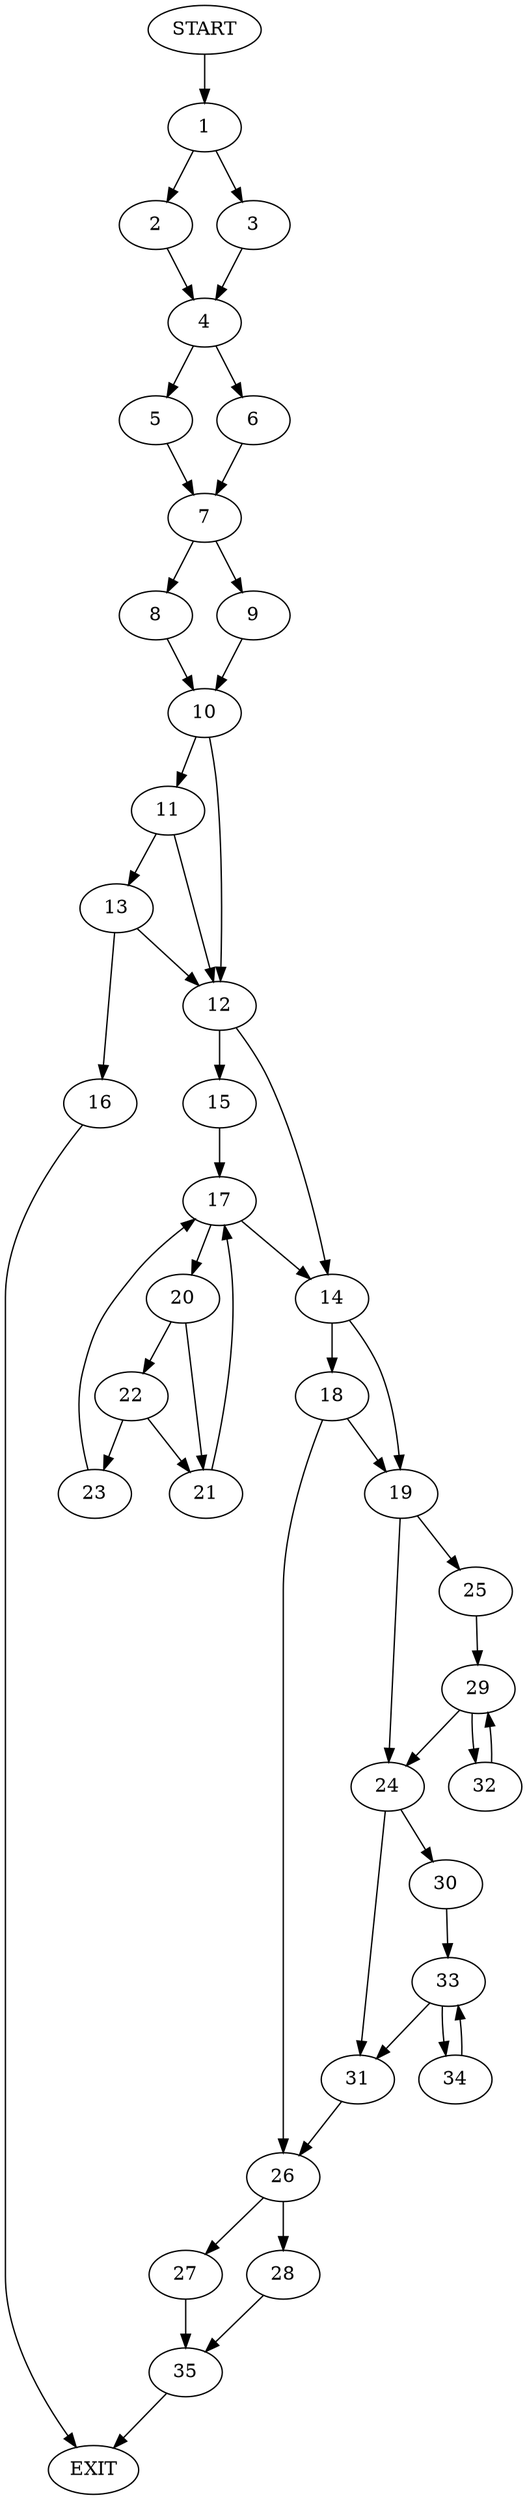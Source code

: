 digraph {
0 [label="START"]
36 [label="EXIT"]
0 -> 1
1 -> 2
1 -> 3
3 -> 4
2 -> 4
4 -> 5
4 -> 6
6 -> 7
5 -> 7
7 -> 8
7 -> 9
8 -> 10
9 -> 10
10 -> 11
10 -> 12
11 -> 12
11 -> 13
12 -> 14
12 -> 15
13 -> 12
13 -> 16
16 -> 36
15 -> 17
14 -> 18
14 -> 19
17 -> 20
17 -> 14
20 -> 21
20 -> 22
22 -> 23
22 -> 21
21 -> 17
23 -> 17
19 -> 24
19 -> 25
18 -> 26
18 -> 19
26 -> 27
26 -> 28
25 -> 29
24 -> 30
24 -> 31
29 -> 32
29 -> 24
32 -> 29
30 -> 33
31 -> 26
33 -> 34
33 -> 31
34 -> 33
27 -> 35
28 -> 35
35 -> 36
}
